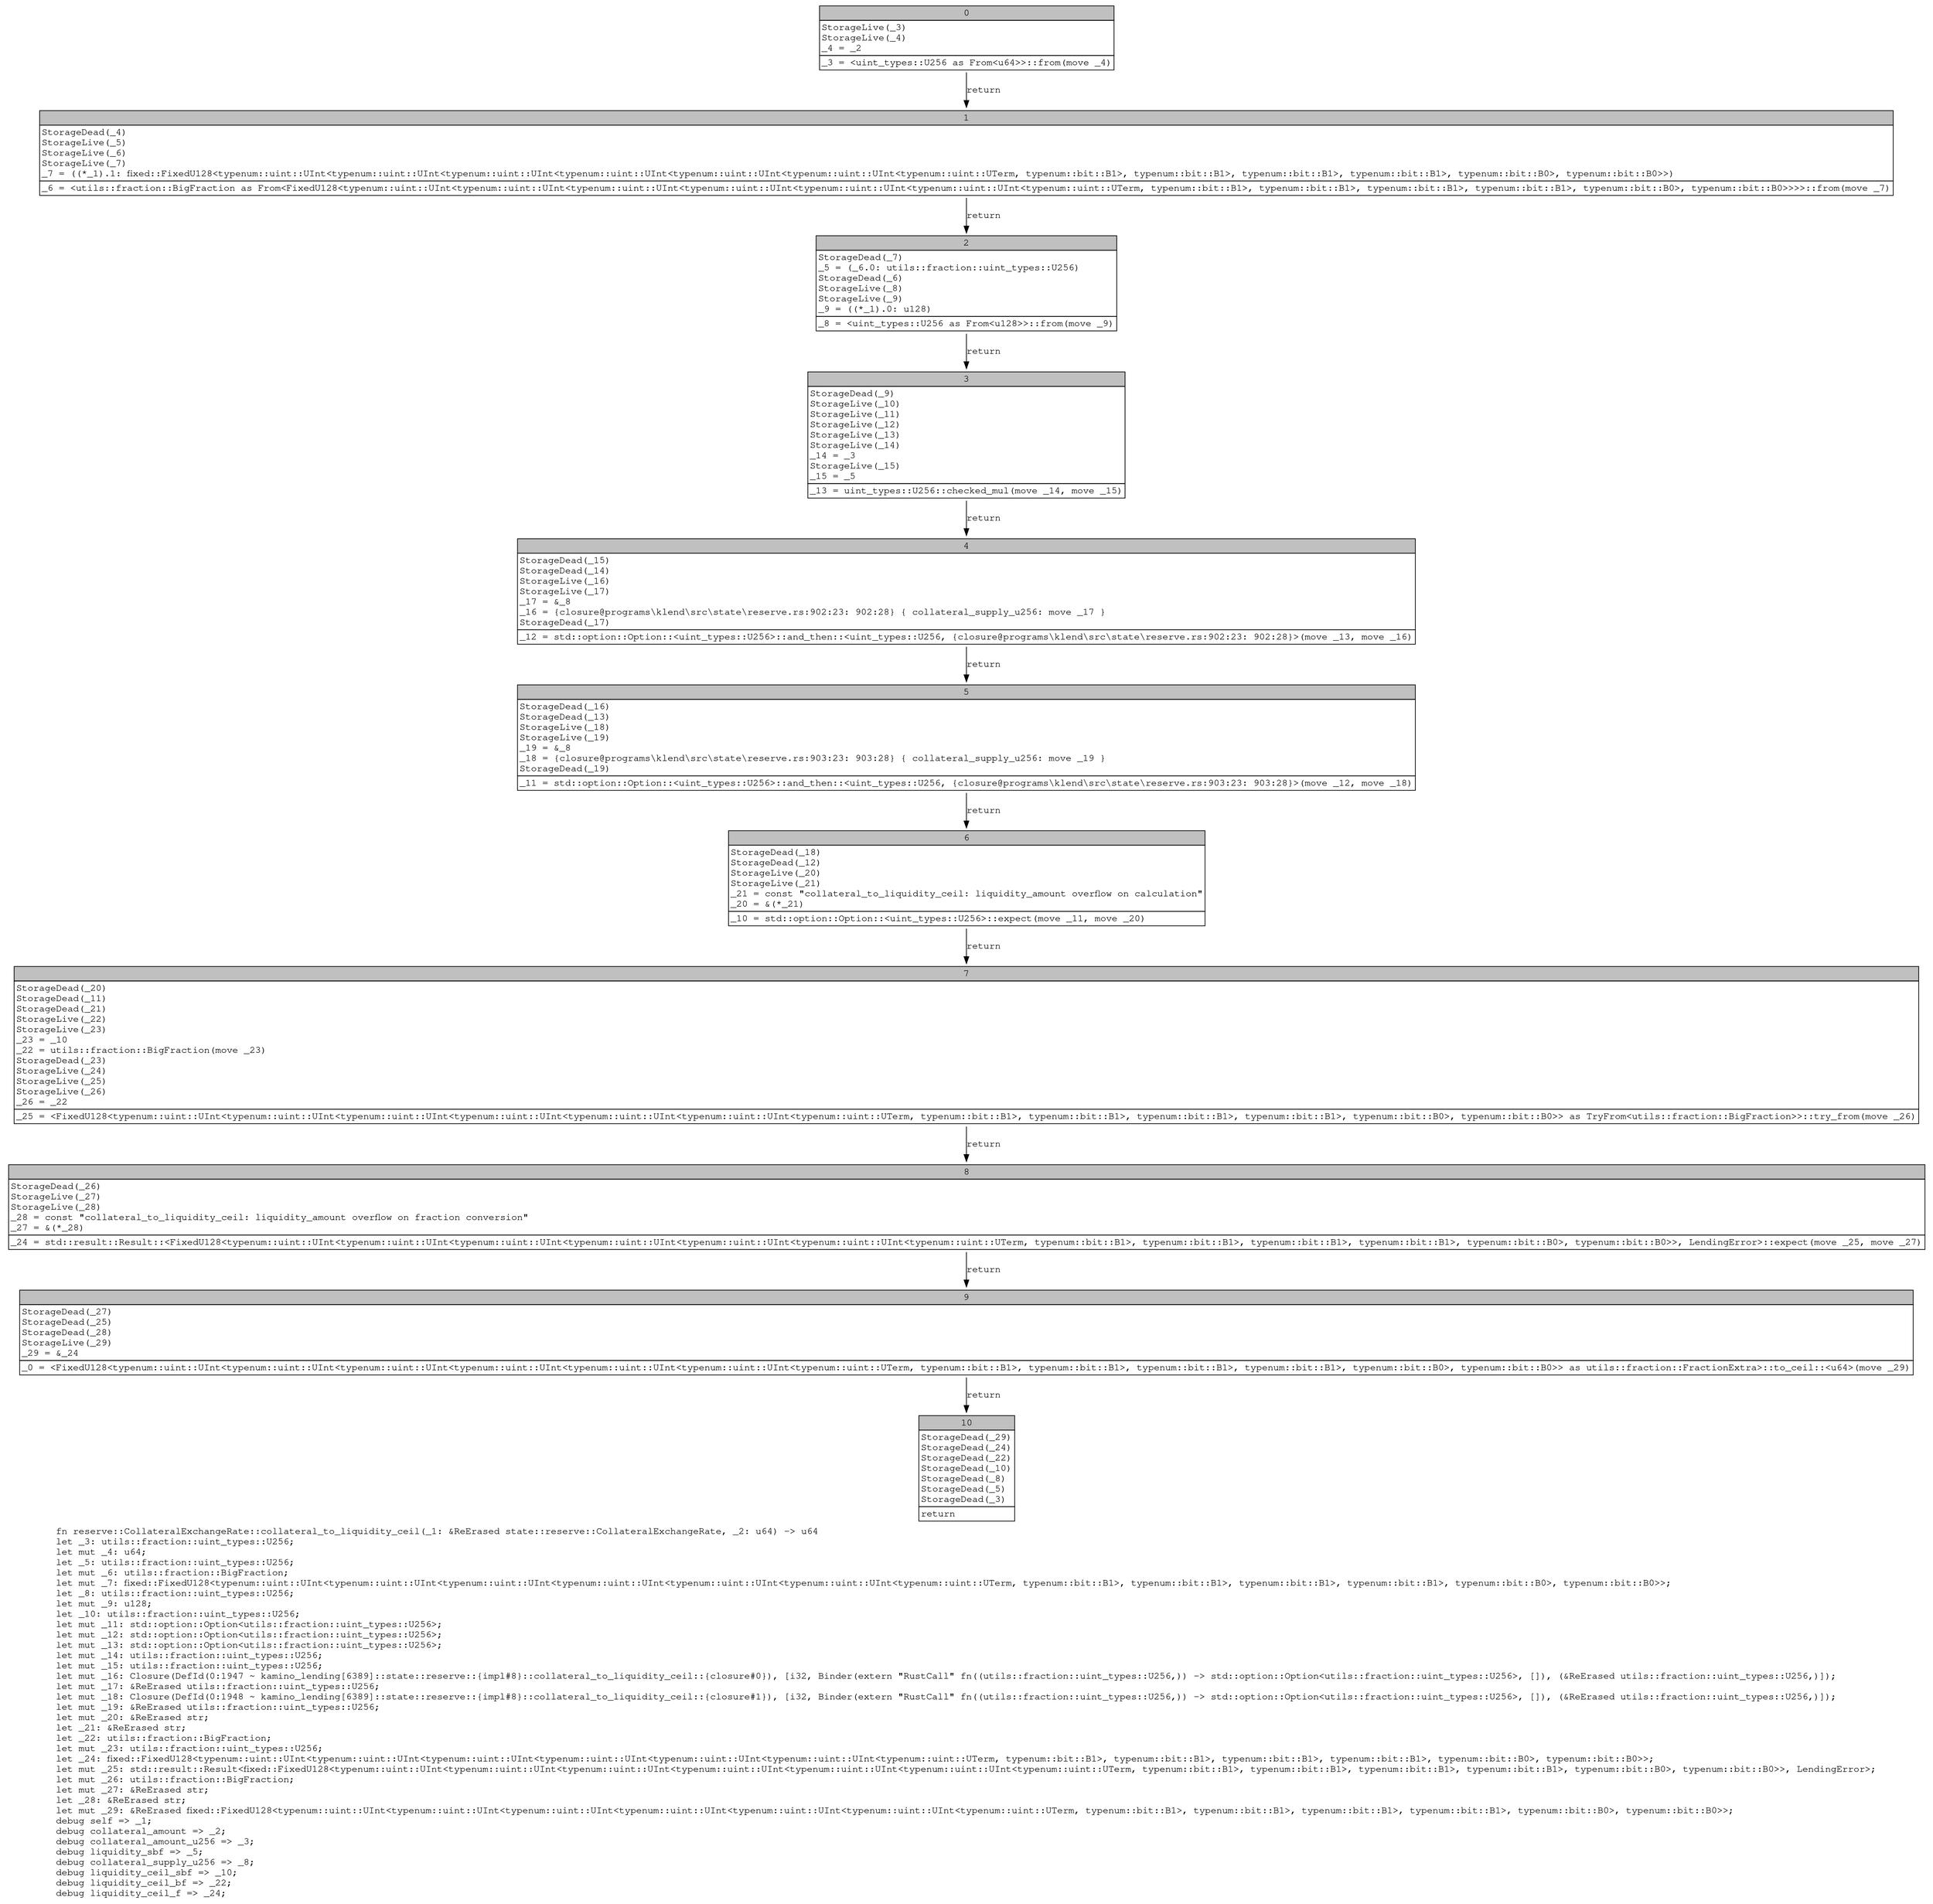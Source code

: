 digraph Mir_0_1946 {
    graph [fontname="Courier, monospace"];
    node [fontname="Courier, monospace"];
    edge [fontname="Courier, monospace"];
    label=<fn reserve::CollateralExchangeRate::collateral_to_liquidity_ceil(_1: &amp;ReErased state::reserve::CollateralExchangeRate, _2: u64) -&gt; u64<br align="left"/>let _3: utils::fraction::uint_types::U256;<br align="left"/>let mut _4: u64;<br align="left"/>let _5: utils::fraction::uint_types::U256;<br align="left"/>let mut _6: utils::fraction::BigFraction;<br align="left"/>let mut _7: fixed::FixedU128&lt;typenum::uint::UInt&lt;typenum::uint::UInt&lt;typenum::uint::UInt&lt;typenum::uint::UInt&lt;typenum::uint::UInt&lt;typenum::uint::UInt&lt;typenum::uint::UTerm, typenum::bit::B1&gt;, typenum::bit::B1&gt;, typenum::bit::B1&gt;, typenum::bit::B1&gt;, typenum::bit::B0&gt;, typenum::bit::B0&gt;&gt;;<br align="left"/>let _8: utils::fraction::uint_types::U256;<br align="left"/>let mut _9: u128;<br align="left"/>let _10: utils::fraction::uint_types::U256;<br align="left"/>let mut _11: std::option::Option&lt;utils::fraction::uint_types::U256&gt;;<br align="left"/>let mut _12: std::option::Option&lt;utils::fraction::uint_types::U256&gt;;<br align="left"/>let mut _13: std::option::Option&lt;utils::fraction::uint_types::U256&gt;;<br align="left"/>let mut _14: utils::fraction::uint_types::U256;<br align="left"/>let mut _15: utils::fraction::uint_types::U256;<br align="left"/>let mut _16: Closure(DefId(0:1947 ~ kamino_lending[6389]::state::reserve::{impl#8}::collateral_to_liquidity_ceil::{closure#0}), [i32, Binder(extern &quot;RustCall&quot; fn((utils::fraction::uint_types::U256,)) -&gt; std::option::Option&lt;utils::fraction::uint_types::U256&gt;, []), (&amp;ReErased utils::fraction::uint_types::U256,)]);<br align="left"/>let mut _17: &amp;ReErased utils::fraction::uint_types::U256;<br align="left"/>let mut _18: Closure(DefId(0:1948 ~ kamino_lending[6389]::state::reserve::{impl#8}::collateral_to_liquidity_ceil::{closure#1}), [i32, Binder(extern &quot;RustCall&quot; fn((utils::fraction::uint_types::U256,)) -&gt; std::option::Option&lt;utils::fraction::uint_types::U256&gt;, []), (&amp;ReErased utils::fraction::uint_types::U256,)]);<br align="left"/>let mut _19: &amp;ReErased utils::fraction::uint_types::U256;<br align="left"/>let mut _20: &amp;ReErased str;<br align="left"/>let _21: &amp;ReErased str;<br align="left"/>let _22: utils::fraction::BigFraction;<br align="left"/>let mut _23: utils::fraction::uint_types::U256;<br align="left"/>let _24: fixed::FixedU128&lt;typenum::uint::UInt&lt;typenum::uint::UInt&lt;typenum::uint::UInt&lt;typenum::uint::UInt&lt;typenum::uint::UInt&lt;typenum::uint::UInt&lt;typenum::uint::UTerm, typenum::bit::B1&gt;, typenum::bit::B1&gt;, typenum::bit::B1&gt;, typenum::bit::B1&gt;, typenum::bit::B0&gt;, typenum::bit::B0&gt;&gt;;<br align="left"/>let mut _25: std::result::Result&lt;fixed::FixedU128&lt;typenum::uint::UInt&lt;typenum::uint::UInt&lt;typenum::uint::UInt&lt;typenum::uint::UInt&lt;typenum::uint::UInt&lt;typenum::uint::UInt&lt;typenum::uint::UTerm, typenum::bit::B1&gt;, typenum::bit::B1&gt;, typenum::bit::B1&gt;, typenum::bit::B1&gt;, typenum::bit::B0&gt;, typenum::bit::B0&gt;&gt;, LendingError&gt;;<br align="left"/>let mut _26: utils::fraction::BigFraction;<br align="left"/>let mut _27: &amp;ReErased str;<br align="left"/>let _28: &amp;ReErased str;<br align="left"/>let mut _29: &amp;ReErased fixed::FixedU128&lt;typenum::uint::UInt&lt;typenum::uint::UInt&lt;typenum::uint::UInt&lt;typenum::uint::UInt&lt;typenum::uint::UInt&lt;typenum::uint::UInt&lt;typenum::uint::UTerm, typenum::bit::B1&gt;, typenum::bit::B1&gt;, typenum::bit::B1&gt;, typenum::bit::B1&gt;, typenum::bit::B0&gt;, typenum::bit::B0&gt;&gt;;<br align="left"/>debug self =&gt; _1;<br align="left"/>debug collateral_amount =&gt; _2;<br align="left"/>debug collateral_amount_u256 =&gt; _3;<br align="left"/>debug liquidity_sbf =&gt; _5;<br align="left"/>debug collateral_supply_u256 =&gt; _8;<br align="left"/>debug liquidity_ceil_sbf =&gt; _10;<br align="left"/>debug liquidity_ceil_bf =&gt; _22;<br align="left"/>debug liquidity_ceil_f =&gt; _24;<br align="left"/>>;
    bb0__0_1946 [shape="none", label=<<table border="0" cellborder="1" cellspacing="0"><tr><td bgcolor="gray" align="center" colspan="1">0</td></tr><tr><td align="left" balign="left">StorageLive(_3)<br/>StorageLive(_4)<br/>_4 = _2<br/></td></tr><tr><td align="left">_3 = &lt;uint_types::U256 as From&lt;u64&gt;&gt;::from(move _4)</td></tr></table>>];
    bb1__0_1946 [shape="none", label=<<table border="0" cellborder="1" cellspacing="0"><tr><td bgcolor="gray" align="center" colspan="1">1</td></tr><tr><td align="left" balign="left">StorageDead(_4)<br/>StorageLive(_5)<br/>StorageLive(_6)<br/>StorageLive(_7)<br/>_7 = ((*_1).1: fixed::FixedU128&lt;typenum::uint::UInt&lt;typenum::uint::UInt&lt;typenum::uint::UInt&lt;typenum::uint::UInt&lt;typenum::uint::UInt&lt;typenum::uint::UInt&lt;typenum::uint::UTerm, typenum::bit::B1&gt;, typenum::bit::B1&gt;, typenum::bit::B1&gt;, typenum::bit::B1&gt;, typenum::bit::B0&gt;, typenum::bit::B0&gt;&gt;)<br/></td></tr><tr><td align="left">_6 = &lt;utils::fraction::BigFraction as From&lt;FixedU128&lt;typenum::uint::UInt&lt;typenum::uint::UInt&lt;typenum::uint::UInt&lt;typenum::uint::UInt&lt;typenum::uint::UInt&lt;typenum::uint::UInt&lt;typenum::uint::UTerm, typenum::bit::B1&gt;, typenum::bit::B1&gt;, typenum::bit::B1&gt;, typenum::bit::B1&gt;, typenum::bit::B0&gt;, typenum::bit::B0&gt;&gt;&gt;&gt;::from(move _7)</td></tr></table>>];
    bb2__0_1946 [shape="none", label=<<table border="0" cellborder="1" cellspacing="0"><tr><td bgcolor="gray" align="center" colspan="1">2</td></tr><tr><td align="left" balign="left">StorageDead(_7)<br/>_5 = (_6.0: utils::fraction::uint_types::U256)<br/>StorageDead(_6)<br/>StorageLive(_8)<br/>StorageLive(_9)<br/>_9 = ((*_1).0: u128)<br/></td></tr><tr><td align="left">_8 = &lt;uint_types::U256 as From&lt;u128&gt;&gt;::from(move _9)</td></tr></table>>];
    bb3__0_1946 [shape="none", label=<<table border="0" cellborder="1" cellspacing="0"><tr><td bgcolor="gray" align="center" colspan="1">3</td></tr><tr><td align="left" balign="left">StorageDead(_9)<br/>StorageLive(_10)<br/>StorageLive(_11)<br/>StorageLive(_12)<br/>StorageLive(_13)<br/>StorageLive(_14)<br/>_14 = _3<br/>StorageLive(_15)<br/>_15 = _5<br/></td></tr><tr><td align="left">_13 = uint_types::U256::checked_mul(move _14, move _15)</td></tr></table>>];
    bb4__0_1946 [shape="none", label=<<table border="0" cellborder="1" cellspacing="0"><tr><td bgcolor="gray" align="center" colspan="1">4</td></tr><tr><td align="left" balign="left">StorageDead(_15)<br/>StorageDead(_14)<br/>StorageLive(_16)<br/>StorageLive(_17)<br/>_17 = &amp;_8<br/>_16 = {closure@programs\klend\src\state\reserve.rs:902:23: 902:28} { collateral_supply_u256: move _17 }<br/>StorageDead(_17)<br/></td></tr><tr><td align="left">_12 = std::option::Option::&lt;uint_types::U256&gt;::and_then::&lt;uint_types::U256, {closure@programs\klend\src\state\reserve.rs:902:23: 902:28}&gt;(move _13, move _16)</td></tr></table>>];
    bb5__0_1946 [shape="none", label=<<table border="0" cellborder="1" cellspacing="0"><tr><td bgcolor="gray" align="center" colspan="1">5</td></tr><tr><td align="left" balign="left">StorageDead(_16)<br/>StorageDead(_13)<br/>StorageLive(_18)<br/>StorageLive(_19)<br/>_19 = &amp;_8<br/>_18 = {closure@programs\klend\src\state\reserve.rs:903:23: 903:28} { collateral_supply_u256: move _19 }<br/>StorageDead(_19)<br/></td></tr><tr><td align="left">_11 = std::option::Option::&lt;uint_types::U256&gt;::and_then::&lt;uint_types::U256, {closure@programs\klend\src\state\reserve.rs:903:23: 903:28}&gt;(move _12, move _18)</td></tr></table>>];
    bb6__0_1946 [shape="none", label=<<table border="0" cellborder="1" cellspacing="0"><tr><td bgcolor="gray" align="center" colspan="1">6</td></tr><tr><td align="left" balign="left">StorageDead(_18)<br/>StorageDead(_12)<br/>StorageLive(_20)<br/>StorageLive(_21)<br/>_21 = const &quot;collateral_to_liquidity_ceil: liquidity_amount overflow on calculation&quot;<br/>_20 = &amp;(*_21)<br/></td></tr><tr><td align="left">_10 = std::option::Option::&lt;uint_types::U256&gt;::expect(move _11, move _20)</td></tr></table>>];
    bb7__0_1946 [shape="none", label=<<table border="0" cellborder="1" cellspacing="0"><tr><td bgcolor="gray" align="center" colspan="1">7</td></tr><tr><td align="left" balign="left">StorageDead(_20)<br/>StorageDead(_11)<br/>StorageDead(_21)<br/>StorageLive(_22)<br/>StorageLive(_23)<br/>_23 = _10<br/>_22 = utils::fraction::BigFraction(move _23)<br/>StorageDead(_23)<br/>StorageLive(_24)<br/>StorageLive(_25)<br/>StorageLive(_26)<br/>_26 = _22<br/></td></tr><tr><td align="left">_25 = &lt;FixedU128&lt;typenum::uint::UInt&lt;typenum::uint::UInt&lt;typenum::uint::UInt&lt;typenum::uint::UInt&lt;typenum::uint::UInt&lt;typenum::uint::UInt&lt;typenum::uint::UTerm, typenum::bit::B1&gt;, typenum::bit::B1&gt;, typenum::bit::B1&gt;, typenum::bit::B1&gt;, typenum::bit::B0&gt;, typenum::bit::B0&gt;&gt; as TryFrom&lt;utils::fraction::BigFraction&gt;&gt;::try_from(move _26)</td></tr></table>>];
    bb8__0_1946 [shape="none", label=<<table border="0" cellborder="1" cellspacing="0"><tr><td bgcolor="gray" align="center" colspan="1">8</td></tr><tr><td align="left" balign="left">StorageDead(_26)<br/>StorageLive(_27)<br/>StorageLive(_28)<br/>_28 = const &quot;collateral_to_liquidity_ceil: liquidity_amount overflow on fraction conversion&quot;<br/>_27 = &amp;(*_28)<br/></td></tr><tr><td align="left">_24 = std::result::Result::&lt;FixedU128&lt;typenum::uint::UInt&lt;typenum::uint::UInt&lt;typenum::uint::UInt&lt;typenum::uint::UInt&lt;typenum::uint::UInt&lt;typenum::uint::UInt&lt;typenum::uint::UTerm, typenum::bit::B1&gt;, typenum::bit::B1&gt;, typenum::bit::B1&gt;, typenum::bit::B1&gt;, typenum::bit::B0&gt;, typenum::bit::B0&gt;&gt;, LendingError&gt;::expect(move _25, move _27)</td></tr></table>>];
    bb9__0_1946 [shape="none", label=<<table border="0" cellborder="1" cellspacing="0"><tr><td bgcolor="gray" align="center" colspan="1">9</td></tr><tr><td align="left" balign="left">StorageDead(_27)<br/>StorageDead(_25)<br/>StorageDead(_28)<br/>StorageLive(_29)<br/>_29 = &amp;_24<br/></td></tr><tr><td align="left">_0 = &lt;FixedU128&lt;typenum::uint::UInt&lt;typenum::uint::UInt&lt;typenum::uint::UInt&lt;typenum::uint::UInt&lt;typenum::uint::UInt&lt;typenum::uint::UInt&lt;typenum::uint::UTerm, typenum::bit::B1&gt;, typenum::bit::B1&gt;, typenum::bit::B1&gt;, typenum::bit::B1&gt;, typenum::bit::B0&gt;, typenum::bit::B0&gt;&gt; as utils::fraction::FractionExtra&gt;::to_ceil::&lt;u64&gt;(move _29)</td></tr></table>>];
    bb10__0_1946 [shape="none", label=<<table border="0" cellborder="1" cellspacing="0"><tr><td bgcolor="gray" align="center" colspan="1">10</td></tr><tr><td align="left" balign="left">StorageDead(_29)<br/>StorageDead(_24)<br/>StorageDead(_22)<br/>StorageDead(_10)<br/>StorageDead(_8)<br/>StorageDead(_5)<br/>StorageDead(_3)<br/></td></tr><tr><td align="left">return</td></tr></table>>];
    bb0__0_1946 -> bb1__0_1946 [label="return"];
    bb1__0_1946 -> bb2__0_1946 [label="return"];
    bb2__0_1946 -> bb3__0_1946 [label="return"];
    bb3__0_1946 -> bb4__0_1946 [label="return"];
    bb4__0_1946 -> bb5__0_1946 [label="return"];
    bb5__0_1946 -> bb6__0_1946 [label="return"];
    bb6__0_1946 -> bb7__0_1946 [label="return"];
    bb7__0_1946 -> bb8__0_1946 [label="return"];
    bb8__0_1946 -> bb9__0_1946 [label="return"];
    bb9__0_1946 -> bb10__0_1946 [label="return"];
}
